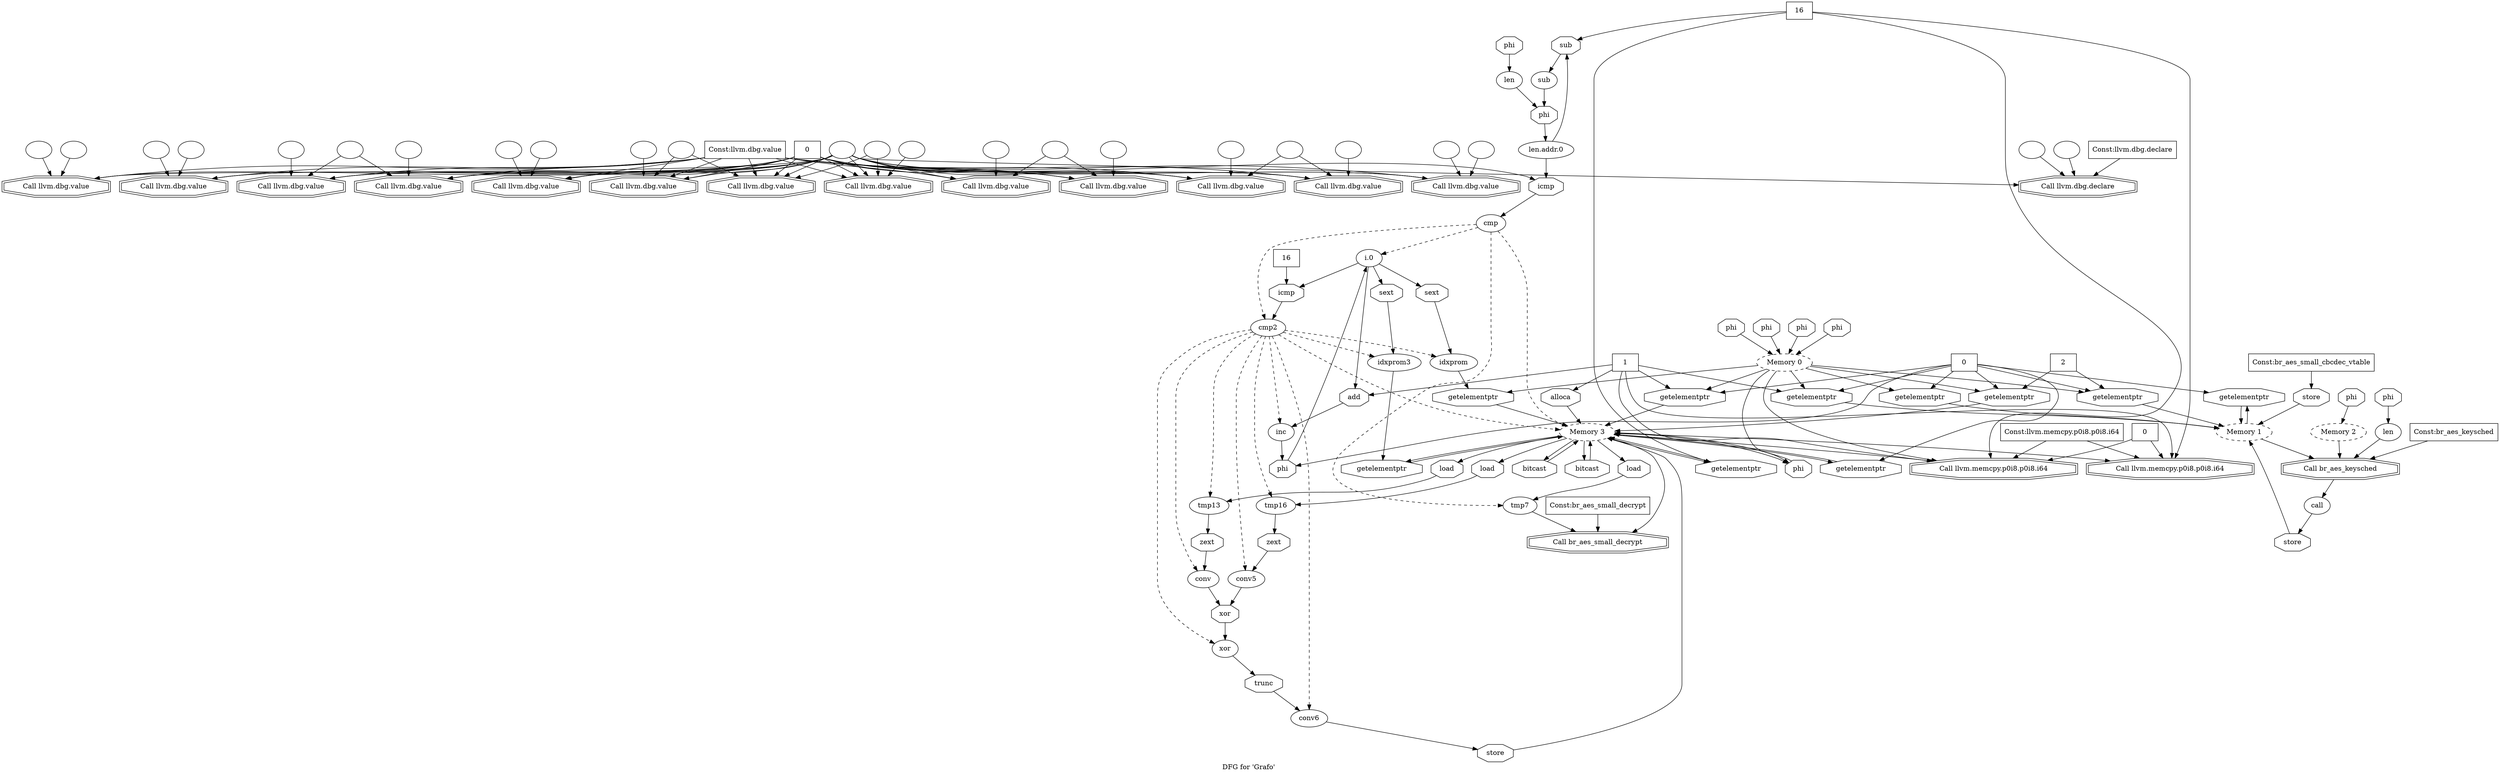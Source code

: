 digraph "DFG for 'Grafo'  "{
label="DFG for 'Grafo' ";
node_0[shape=doubleoctagon,style=solid,label="Call llvm.dbg.value"]
node_5[shape=box,style=solid,label="Const:llvm.dbg.value"]
"node_5"->"node_0"
node_6[shape=doubleoctagon,style=solid,label="Call llvm.dbg.value"]
"node_5"->"node_6"
node_105[shape=doubleoctagon,style=solid,label="Call llvm.dbg.value"]
"node_5"->"node_105"
node_9[shape=doubleoctagon,style=solid,label="Call llvm.dbg.value"]
"node_5"->"node_9"
node_31[shape=doubleoctagon,style=solid,label="Call llvm.dbg.value"]
"node_5"->"node_31"
node_34[shape=doubleoctagon,style=solid,label="Call llvm.dbg.value"]
"node_5"->"node_34"
node_37[shape=doubleoctagon,style=solid,label="Call llvm.dbg.value"]
"node_5"->"node_37"
node_40[shape=doubleoctagon,style=solid,label="Call llvm.dbg.value"]
"node_5"->"node_40"
node_43[shape=doubleoctagon,style=solid,label="Call llvm.dbg.value"]
"node_5"->"node_43"
node_45[shape=doubleoctagon,style=solid,label="Call llvm.dbg.value"]
"node_5"->"node_45"
node_72[shape=doubleoctagon,style=solid,label="Call llvm.dbg.value"]
"node_5"->"node_72"
node_101[shape=doubleoctagon,style=solid,label="Call llvm.dbg.value"]
"node_5"->"node_101"
node_107[shape=doubleoctagon,style=solid,label="Call llvm.dbg.value"]
"node_5"->"node_107"
node_7[shape=ellipse,style=solid,label=""]
"node_7"->"node_6"
node_4[shape=ellipse,style=solid,label=""]
"node_4"->"node_0"
"node_4"->"node_6"
"node_4"->"node_105"
"node_4"->"node_9"
"node_4"->"node_31"
"node_4"->"node_34"
"node_4"->"node_37"
"node_4"->"node_40"
"node_4"->"node_43"
"node_4"->"node_45"
node_57[shape=doubleoctagon,style=solid,label="Call llvm.dbg.declare"]
"node_4"->"node_57"
"node_4"->"node_72"
"node_4"->"node_101"
"node_4"->"node_107"
node_3[shape=ellipse,style=solid,label=""]
"node_3"->"node_0"
node_1[shape=ellipse,style=solid,label=""]
"node_1"->"node_0"
node_2[shape=box,style=solid,label="0"]
"node_2"->"node_0"
"node_2"->"node_6"
"node_2"->"node_105"
"node_2"->"node_9"
"node_2"->"node_31"
"node_2"->"node_34"
"node_2"->"node_37"
"node_2"->"node_40"
"node_2"->"node_43"
"node_2"->"node_45"
node_56[shape=octagon,style=solid,label="icmp"]
"node_2"->"node_56"
"node_2"->"node_72"
"node_2"->"node_101"
"node_2"->"node_107"
node_90[shape=octagon,style=solid,label="sext"]
node_89[shape=ellipse,style=solid,label="idxprom3"]
"node_90"->"node_89"
node_91[shape=octagon,style=solid,label="getelementptr"]
node_29[shape=ellipse,style=dashed,label="Memory 3"]
"node_91"->"node_29"
node_8[shape=ellipse,style=solid,label=""]
"node_8"->"node_6"
node_10[shape=ellipse,style=solid,label=""]
"node_10"->"node_9"
node_11[shape=ellipse,style=solid,label=""]
"node_11"->"node_9"
node_12[shape=ellipse,style=dashed,label="Memory 1"]
node_20[shape=octagon,style=solid,label="getelementptr"]
"node_12"->"node_20"
node_22[shape=doubleoctagon,style=solid,label="Call br_aes_keysched"]
"node_12"->"node_22"
node_13[shape=octagon,style=solid,label="getelementptr"]
"node_13"->"node_12"
node_14[shape=ellipse,style=dashed,label="Memory 0"]
"node_14"->"node_13"
node_18[shape=octagon,style=solid,label="getelementptr"]
"node_14"->"node_18"
node_26[shape=octagon,style=solid,label="getelementptr"]
"node_14"->"node_26"
node_53[shape=octagon,style=solid,label="phi"]
"node_14"->"node_53"
node_65[shape=octagon,style=solid,label="getelementptr"]
"node_14"->"node_65"
node_68[shape=octagon,style=solid,label="getelementptr"]
"node_14"->"node_68"
node_84[shape=octagon,style=solid,label="getelementptr"]
"node_14"->"node_84"
node_104[shape=doubleoctagon,style=solid,label="Call llvm.memcpy.p0i8.p0i8.i64"]
"node_14"->"node_104"
node_15[shape=box,style=solid,label="0"]
"node_15"->"node_13"
"node_15"->"node_18"
"node_15"->"node_20"
"node_15"->"node_26"
"node_15"->"node_65"
"node_15"->"node_68"
node_69[shape=octagon,style=solid,label="getelementptr"]
"node_15"->"node_69"
node_76[shape=octagon,style=solid,label="phi"]
"node_15"->"node_76"
node_16[shape=octagon,style=solid,label="store"]
"node_16"->"node_12"
node_17[shape=box,style=solid,label="Const:br_aes_small_cbcdec_vtable"]
"node_17"->"node_16"
"node_18"->"node_12"
node_19[shape=box,style=solid,label="1"]
"node_19"->"node_18"
node_30[shape=octagon,style=solid,label="alloca"]
"node_19"->"node_30"
node_62[shape=doubleoctagon,style=solid,label="Call llvm.memcpy.p0i8.p0i8.i64"]
"node_19"->"node_62"
"node_19"->"node_68"
node_78[shape=octagon,style=solid,label="add"]
"node_19"->"node_78"
"node_19"->"node_104"
"node_20"->"node_12"
node_21[shape=ellipse,style=solid,label="call"]
node_28[shape=octagon,style=solid,label="store"]
"node_21"->"node_28"
"node_22"->"node_21"
node_23[shape=ellipse,style=dashed,label="Memory 2"]
"node_23"->"node_22"
node_24[shape=ellipse,style=solid,label="len"]
"node_24"->"node_22"
node_25[shape=box,style=solid,label="Const:br_aes_keysched"]
"node_25"->"node_22"
"node_26"->"node_12"
node_27[shape=box,style=solid,label="2"]
"node_27"->"node_26"
"node_27"->"node_65"
"node_28"->"node_12"
"node_29"->"node_91"
"node_29"->"node_53"
node_54[shape=octagon,style=solid,label="getelementptr"]
"node_29"->"node_54"
node_61[shape=octagon,style=solid,label="bitcast"]
"node_29"->"node_61"
"node_29"->"node_62"
node_67[shape=octagon,style=solid,label="load"]
"node_29"->"node_67"
"node_29"->"node_69"
node_70[shape=doubleoctagon,style=solid,label="Call br_aes_small_decrypt"]
"node_29"->"node_70"
node_86[shape=octagon,style=solid,label="load"]
"node_29"->"node_86"
node_93[shape=octagon,style=solid,label="load"]
"node_29"->"node_93"
node_103[shape=octagon,style=solid,label="bitcast"]
"node_29"->"node_103"
"node_29"->"node_104"
"node_30"->"node_29"
node_32[shape=ellipse,style=solid,label=""]
"node_32"->"node_31"
node_33[shape=ellipse,style=solid,label=""]
"node_33"->"node_31"
node_35[shape=ellipse,style=solid,label=""]
"node_35"->"node_34"
"node_35"->"node_43"
node_36[shape=ellipse,style=solid,label=""]
"node_36"->"node_34"
node_38[shape=ellipse,style=solid,label=""]
"node_38"->"node_37"
"node_38"->"node_45"
node_39[shape=ellipse,style=solid,label=""]
"node_39"->"node_37"
node_41[shape=ellipse,style=solid,label=""]
"node_41"->"node_40"
node_42[shape=ellipse,style=solid,label=""]
"node_42"->"node_40"
"node_42"->"node_107"
node_44[shape=ellipse,style=solid,label=""]
"node_44"->"node_43"
node_46[shape=ellipse,style=solid,label=""]
"node_46"->"node_105"
"node_46"->"node_45"
node_47[shape=ellipse,style=solid,label="len.addr.0"]
node_51[shape=octagon,style=solid,label="sub"]
"node_47"->"node_51"
"node_47"->"node_56"
node_48[shape=octagon,style=solid,label="phi"]
"node_48"->"node_47"
node_49[shape=ellipse,style=solid,label="len"]
"node_49"->"node_48"
node_50[shape=ellipse,style=solid,label="sub"]
"node_50"->"node_48"
"node_51"->"node_50"
node_52[shape=box,style=solid,label="16"]
"node_52"->"node_51"
"node_52"->"node_54"
"node_52"->"node_62"
"node_52"->"node_104"
"node_53"->"node_29"
"node_54"->"node_29"
node_55[shape=ellipse,style=solid,label="cmp"]
"node_55"->"node_29" [style=dashed]
node_66[shape=ellipse,style=solid,label="tmp7"]
"node_55"->"node_66" [style=dashed]
node_75[shape=ellipse,style=solid,label="i.0"]
"node_55"->"node_75" [style=dashed]
node_79[shape=ellipse,style=solid,label="cmp2"]
"node_55"->"node_79" [style=dashed]
"node_56"->"node_55"
node_58[shape=ellipse,style=solid,label=""]
"node_58"->"node_57"
node_59[shape=ellipse,style=solid,label=""]
"node_59"->"node_57"
node_60[shape=box,style=solid,label="Const:llvm.dbg.declare"]
"node_60"->"node_57"
"node_61"->"node_29"
node_63[shape=box,style=solid,label="0"]
"node_63"->"node_62"
"node_63"->"node_104"
node_64[shape=box,style=solid,label="Const:llvm.memcpy.p0i8.p0i8.i64"]
"node_64"->"node_62"
"node_64"->"node_104"
"node_65"->"node_29"
"node_66"->"node_70"
"node_67"->"node_66"
"node_68"->"node_29"
"node_69"->"node_29"
node_71[shape=box,style=solid,label="Const:br_aes_small_decrypt"]
"node_71"->"node_70"
node_73[shape=ellipse,style=solid,label=""]
"node_73"->"node_72"
node_74[shape=ellipse,style=solid,label=""]
"node_74"->"node_72"
"node_74"->"node_101"
"node_75"->"node_90"
"node_75"->"node_78"
node_80[shape=octagon,style=solid,label="icmp"]
"node_75"->"node_80"
node_83[shape=octagon,style=solid,label="sext"]
"node_75"->"node_83"
"node_76"->"node_75"
node_77[shape=ellipse,style=solid,label="inc"]
"node_77"->"node_76"
"node_78"->"node_77"
"node_79"->"node_29" [style=dashed]
"node_79"->"node_77" [style=dashed]
node_82[shape=ellipse,style=solid,label="idxprom"]
"node_79"->"node_82" [style=dashed]
node_85[shape=ellipse,style=solid,label="tmp13"]
"node_79"->"node_85" [style=dashed]
node_87[shape=ellipse,style=solid,label="conv"]
"node_79"->"node_87" [style=dashed]
"node_79"->"node_89" [style=dashed]
node_92[shape=ellipse,style=solid,label="tmp16"]
"node_79"->"node_92" [style=dashed]
node_94[shape=ellipse,style=solid,label="conv5"]
"node_79"->"node_94" [style=dashed]
node_96[shape=ellipse,style=solid,label="xor"]
"node_79"->"node_96" [style=dashed]
node_98[shape=ellipse,style=solid,label="conv6"]
"node_79"->"node_98" [style=dashed]
"node_80"->"node_79"
node_81[shape=box,style=solid,label="16"]
"node_81"->"node_80"
"node_82"->"node_84"
"node_83"->"node_82"
"node_84"->"node_29"
node_88[shape=octagon,style=solid,label="zext"]
"node_85"->"node_88"
"node_86"->"node_85"
node_97[shape=octagon,style=solid,label="xor"]
"node_87"->"node_97"
"node_88"->"node_87"
"node_89"->"node_91"
node_95[shape=octagon,style=solid,label="zext"]
"node_92"->"node_95"
"node_93"->"node_92"
"node_94"->"node_97"
"node_95"->"node_94"
node_99[shape=octagon,style=solid,label="trunc"]
"node_96"->"node_99"
"node_97"->"node_96"
node_100[shape=octagon,style=solid,label="store"]
"node_98"->"node_100"
"node_99"->"node_98"
"node_100"->"node_29"
node_102[shape=ellipse,style=solid,label=""]
"node_102"->"node_101"
"node_103"->"node_29"
node_106[shape=ellipse,style=solid,label=""]
"node_106"->"node_105"
node_108[shape=ellipse,style=solid,label=""]
"node_108"->"node_107"
node_109[shape=octagon,style=solid,label="phi"]
"node_109"->"node_14"
node_110[shape=octagon,style=solid,label="phi"]
"node_110"->"node_23"
node_111[shape=octagon,style=solid,label="phi"]
"node_111"->"node_24"
node_112[shape=octagon,style=solid,label="phi"]
"node_112"->"node_14"
node_113[shape=octagon,style=solid,label="phi"]
"node_113"->"node_14"
node_114[shape=octagon,style=solid,label="phi"]
"node_114"->"node_14"
node_115[shape=octagon,style=solid,label="phi"]
"node_115"->"node_49"
}


